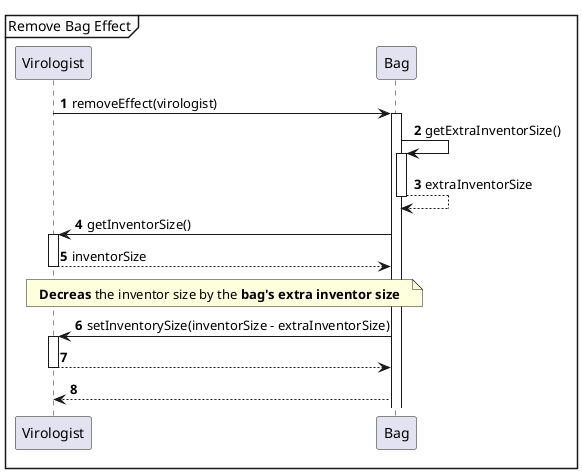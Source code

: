 @startuml
'https://plantuml.com/sequence-diagram

autonumber

mainframe Remove Bag Effect

Virologist -> Bag++ : removeEffect(virologist)

Bag -> Bag++ : getExtraInventorSize()
Bag --> Bag-- : extraInventorSize

Bag -> Virologist++ : getInventorSize()
Virologist --> Bag-- : inventorSize

note over Virologist, Bag
**Decreas** the inventor size by the **bag's extra inventor size**
end note

Bag -> Virologist++ : setInventorySize(inventorSize - extraInventorSize)
Virologist --> Bag--

Bag --> Virologist

@enduml